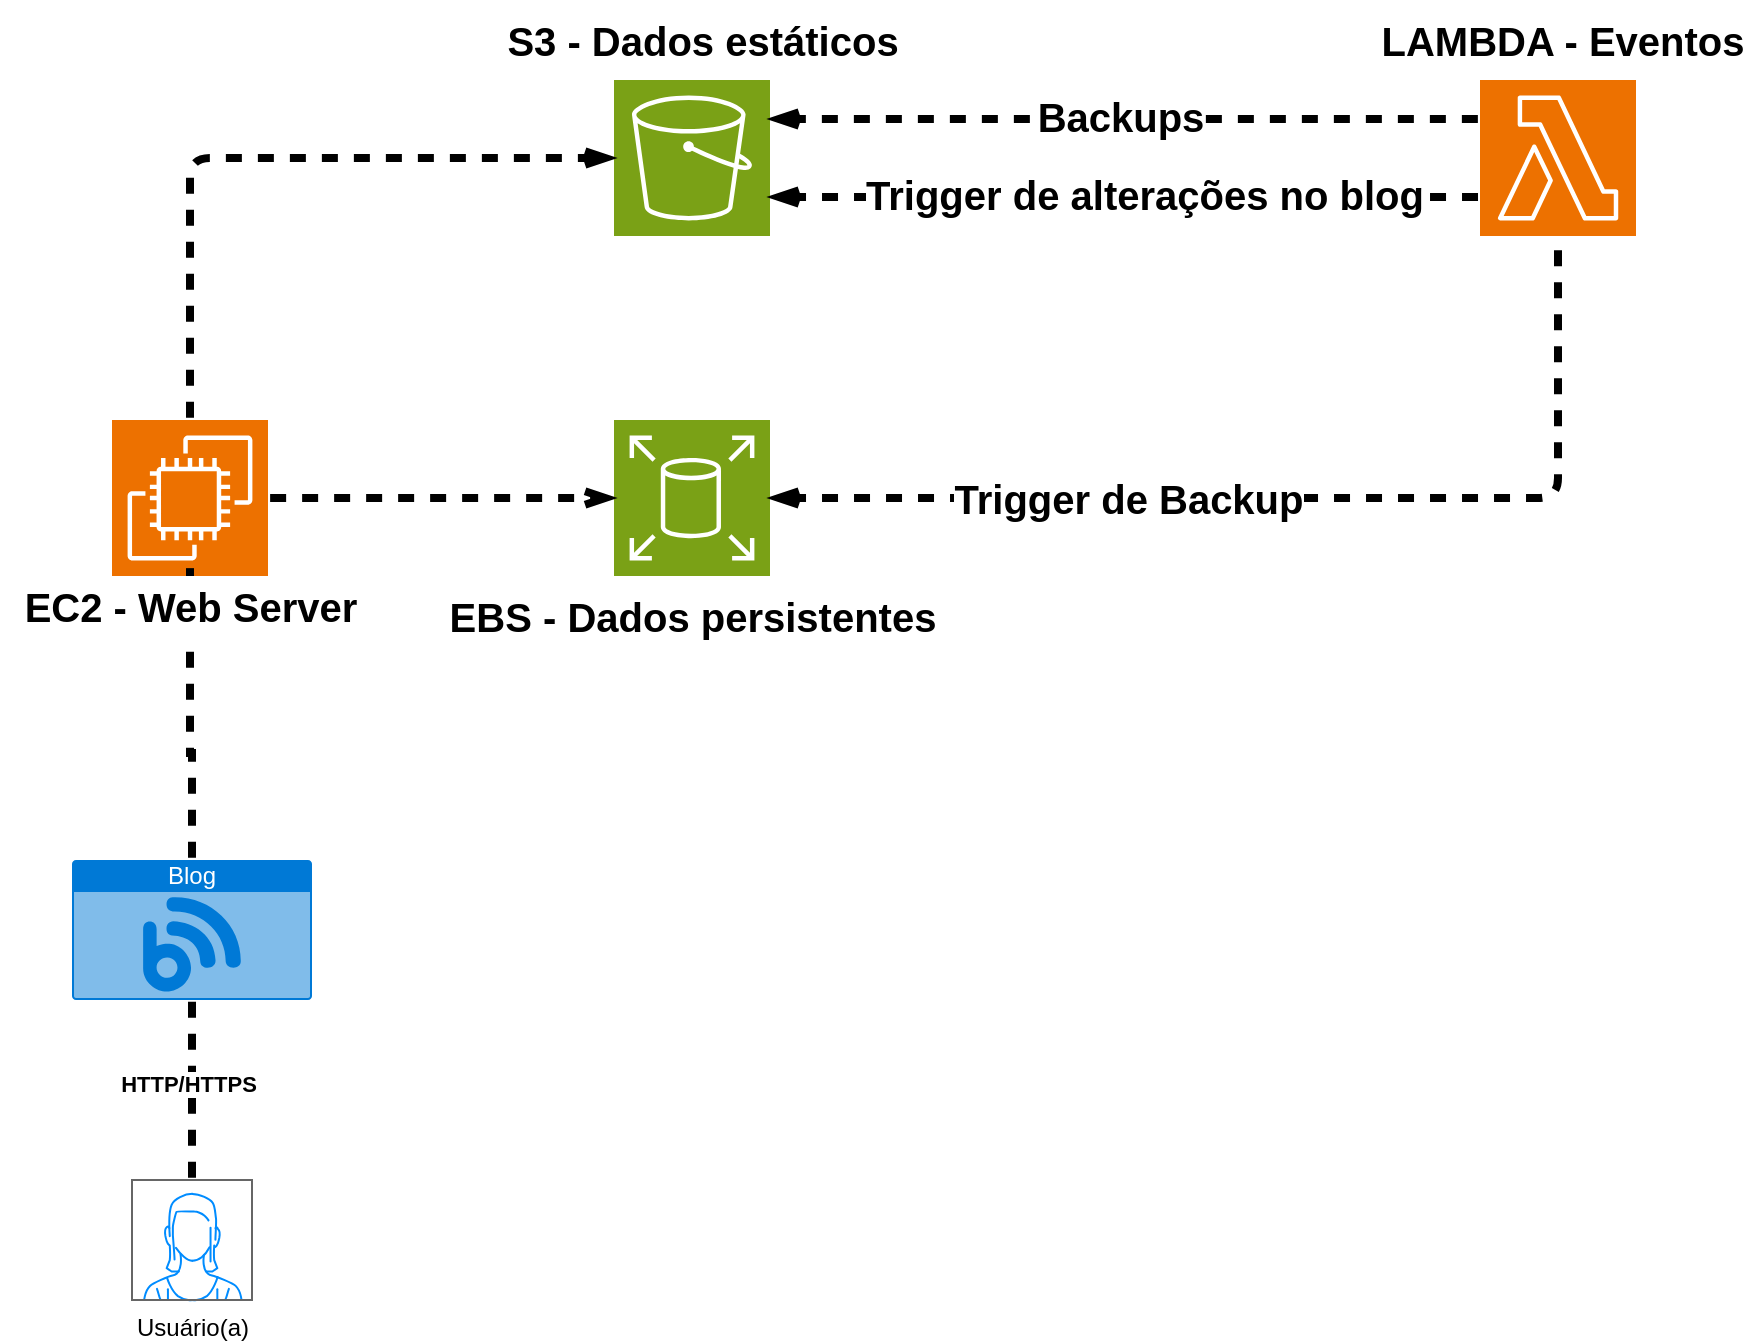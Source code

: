 <mxfile version="28.2.1">
  <diagram name="Página-1" id="0F6xQNTutv8Xp9iDx6KR">
    <mxGraphModel dx="1896" dy="2056" grid="1" gridSize="10" guides="1" tooltips="1" connect="1" arrows="1" fold="1" page="1" pageScale="1" pageWidth="827" pageHeight="1169" math="0" shadow="0">
      <root>
        <mxCell id="0" />
        <mxCell id="1" parent="0" />
        <mxCell id="1yenyyKcMSJqtobYhBz9-1" value="Usuário(a)" style="verticalLabelPosition=bottom;shadow=0;dashed=0;align=center;html=1;verticalAlign=top;strokeWidth=1;shape=mxgraph.mockup.containers.userFemale;strokeColor=#666666;strokeColor2=#008cff;" parent="1" vertex="1">
          <mxGeometry x="246" y="570" width="60" height="60" as="geometry" />
        </mxCell>
        <mxCell id="1yenyyKcMSJqtobYhBz9-3" value="Blog" style="html=1;whiteSpace=wrap;strokeColor=none;fillColor=#0079D6;labelPosition=center;verticalLabelPosition=middle;verticalAlign=top;align=center;fontSize=12;outlineConnect=0;spacingTop=-6;fontColor=#FFFFFF;sketch=0;shape=mxgraph.sitemap.blog;" parent="1" vertex="1">
          <mxGeometry x="216" y="410" width="120" height="70" as="geometry" />
        </mxCell>
        <mxCell id="1yenyyKcMSJqtobYhBz9-4" style="edgeStyle=orthogonalEdgeStyle;rounded=0;orthogonalLoop=1;jettySize=auto;html=1;entryX=0.5;entryY=1;entryDx=0;entryDy=0;entryPerimeter=0;flowAnimation=1;strokeWidth=4;endArrow=none;endFill=0;" parent="1" source="1yenyyKcMSJqtobYhBz9-1" target="1yenyyKcMSJqtobYhBz9-3" edge="1">
          <mxGeometry relative="1" as="geometry" />
        </mxCell>
        <mxCell id="1yenyyKcMSJqtobYhBz9-5" value="HTTP/HTTPS" style="edgeLabel;html=1;align=center;verticalAlign=middle;resizable=0;points=[];fontStyle=1" parent="1yenyyKcMSJqtobYhBz9-4" vertex="1" connectable="0">
          <mxGeometry x="0.162" y="2" relative="1" as="geometry">
            <mxPoint y="4" as="offset" />
          </mxGeometry>
        </mxCell>
        <mxCell id="1yenyyKcMSJqtobYhBz9-6" value="" style="sketch=0;points=[[0,0,0],[0.25,0,0],[0.5,0,0],[0.75,0,0],[1,0,0],[0,1,0],[0.25,1,0],[0.5,1,0],[0.75,1,0],[1,1,0],[0,0.25,0],[0,0.5,0],[0,0.75,0],[1,0.25,0],[1,0.5,0],[1,0.75,0]];outlineConnect=0;fontColor=#232F3E;fillColor=#ED7100;strokeColor=#ffffff;dashed=0;verticalLabelPosition=bottom;verticalAlign=top;align=center;html=1;fontSize=12;fontStyle=0;aspect=fixed;shape=mxgraph.aws4.resourceIcon;resIcon=mxgraph.aws4.ec2;" parent="1" vertex="1">
          <mxGeometry x="236" y="190" width="78" height="78" as="geometry" />
        </mxCell>
        <mxCell id="1yenyyKcMSJqtobYhBz9-7" style="edgeStyle=orthogonalEdgeStyle;rounded=0;orthogonalLoop=1;jettySize=auto;html=1;exitX=0.5;exitY=0;exitDx=0;exitDy=0;exitPerimeter=0;entryX=0.5;entryY=1;entryDx=0;entryDy=0;entryPerimeter=0;strokeWidth=4;flowAnimation=1;endArrow=none;endFill=0;" parent="1" source="1yenyyKcMSJqtobYhBz9-8" target="1yenyyKcMSJqtobYhBz9-6" edge="1">
          <mxGeometry relative="1" as="geometry" />
        </mxCell>
        <mxCell id="1yenyyKcMSJqtobYhBz9-9" value="" style="edgeStyle=orthogonalEdgeStyle;rounded=0;orthogonalLoop=1;jettySize=auto;html=1;exitX=0.5;exitY=0;exitDx=0;exitDy=0;exitPerimeter=0;entryX=0.5;entryY=1;entryDx=0;entryDy=0;entryPerimeter=0;strokeWidth=4;flowAnimation=1;endArrow=none;endFill=0;" parent="1" source="1yenyyKcMSJqtobYhBz9-3" target="1yenyyKcMSJqtobYhBz9-8" edge="1">
          <mxGeometry relative="1" as="geometry">
            <mxPoint x="276" y="410" as="sourcePoint" />
            <mxPoint x="275" y="268" as="targetPoint" />
          </mxGeometry>
        </mxCell>
        <mxCell id="1yenyyKcMSJqtobYhBz9-8" value="EC2 - Web Server" style="text;html=1;align=center;verticalAlign=middle;resizable=0;points=[];autosize=1;strokeColor=none;fillColor=none;fontStyle=1;fontSize=20;" parent="1" vertex="1">
          <mxGeometry x="180" y="263" width="190" height="40" as="geometry" />
        </mxCell>
        <mxCell id="1yenyyKcMSJqtobYhBz9-10" value="" style="sketch=0;points=[[0,0,0],[0.25,0,0],[0.5,0,0],[0.75,0,0],[1,0,0],[0,1,0],[0.25,1,0],[0.5,1,0],[0.75,1,0],[1,1,0],[0,0.25,0],[0,0.5,0],[0,0.75,0],[1,0.25,0],[1,0.5,0],[1,0.75,0]];outlineConnect=0;fontColor=#232F3E;fillColor=#7AA116;strokeColor=#ffffff;dashed=0;verticalLabelPosition=bottom;verticalAlign=top;align=center;html=1;fontSize=12;fontStyle=0;aspect=fixed;shape=mxgraph.aws4.resourceIcon;resIcon=mxgraph.aws4.elastic_block_store;" parent="1" vertex="1">
          <mxGeometry x="487" y="190" width="78" height="78" as="geometry" />
        </mxCell>
        <mxCell id="1yenyyKcMSJqtobYhBz9-11" style="edgeStyle=orthogonalEdgeStyle;rounded=0;orthogonalLoop=1;jettySize=auto;html=1;entryX=0;entryY=0.5;entryDx=0;entryDy=0;entryPerimeter=0;endArrow=openThin;endFill=0;flowAnimation=1;strokeWidth=4;" parent="1" source="1yenyyKcMSJqtobYhBz9-6" target="1yenyyKcMSJqtobYhBz9-10" edge="1">
          <mxGeometry relative="1" as="geometry" />
        </mxCell>
        <mxCell id="1yenyyKcMSJqtobYhBz9-12" value="EBS -&amp;nbsp;&lt;span class=&quot;yKMVIe&quot; aria-level=&quot;1&quot; role=&quot;heading&quot;&gt;Dados persistentes&lt;/span&gt;" style="text;html=1;align=center;verticalAlign=middle;resizable=0;points=[];autosize=1;strokeColor=none;fillColor=none;fontStyle=1;fontSize=20;" parent="1" vertex="1">
          <mxGeometry x="401" y="268" width="250" height="40" as="geometry" />
        </mxCell>
        <mxCell id="1yenyyKcMSJqtobYhBz9-13" value="" style="sketch=0;points=[[0,0,0],[0.25,0,0],[0.5,0,0],[0.75,0,0],[1,0,0],[0,1,0],[0.25,1,0],[0.5,1,0],[0.75,1,0],[1,1,0],[0,0.25,0],[0,0.5,0],[0,0.75,0],[1,0.25,0],[1,0.5,0],[1,0.75,0]];outlineConnect=0;fontColor=#232F3E;fillColor=#7AA116;strokeColor=#ffffff;dashed=0;verticalLabelPosition=bottom;verticalAlign=top;align=center;html=1;fontSize=12;fontStyle=0;aspect=fixed;shape=mxgraph.aws4.resourceIcon;resIcon=mxgraph.aws4.s3;" parent="1" vertex="1">
          <mxGeometry x="487" y="20" width="78" height="78" as="geometry" />
        </mxCell>
        <mxCell id="1yenyyKcMSJqtobYhBz9-16" value="S3 - Dados estáticos" style="text;html=1;align=center;verticalAlign=middle;resizable=0;points=[];autosize=1;strokeColor=none;fillColor=none;fontStyle=1;fontSize=20;" parent="1" vertex="1">
          <mxGeometry x="426" y="-20" width="210" height="40" as="geometry" />
        </mxCell>
        <mxCell id="1yenyyKcMSJqtobYhBz9-17" value="" style="sketch=0;points=[[0,0,0],[0.25,0,0],[0.5,0,0],[0.75,0,0],[1,0,0],[0,1,0],[0.25,1,0],[0.5,1,0],[0.75,1,0],[1,1,0],[0,0.25,0],[0,0.5,0],[0,0.75,0],[1,0.25,0],[1,0.5,0],[1,0.75,0]];outlineConnect=0;fontColor=#232F3E;fillColor=#ED7100;strokeColor=#ffffff;dashed=0;verticalLabelPosition=bottom;verticalAlign=top;align=center;html=1;fontSize=12;fontStyle=0;aspect=fixed;shape=mxgraph.aws4.resourceIcon;resIcon=mxgraph.aws4.lambda;" parent="1" vertex="1">
          <mxGeometry x="920" y="20" width="78" height="78" as="geometry" />
        </mxCell>
        <mxCell id="1yenyyKcMSJqtobYhBz9-19" style="edgeStyle=orthogonalEdgeStyle;rounded=0;orthogonalLoop=1;jettySize=auto;html=1;entryX=0;entryY=0.75;entryDx=0;entryDy=0;entryPerimeter=0;flowAnimation=1;strokeWidth=4;endArrow=none;endFill=0;startArrow=openThin;startFill=0;exitX=1;exitY=0.75;exitDx=0;exitDy=0;exitPerimeter=0;" parent="1" source="1yenyyKcMSJqtobYhBz9-13" target="1yenyyKcMSJqtobYhBz9-17" edge="1">
          <mxGeometry relative="1" as="geometry">
            <Array as="points" />
          </mxGeometry>
        </mxCell>
        <mxCell id="A6aOL2PHQG94T3R8-1sS-9" value="Trigger de alterações no blog" style="edgeLabel;html=1;align=center;verticalAlign=middle;resizable=0;points=[];fontSize=20;fontStyle=1" vertex="1" connectable="0" parent="1yenyyKcMSJqtobYhBz9-19">
          <mxGeometry x="0.054" y="2" relative="1" as="geometry">
            <mxPoint as="offset" />
          </mxGeometry>
        </mxCell>
        <mxCell id="A6aOL2PHQG94T3R8-1sS-1" style="edgeStyle=orthogonalEdgeStyle;rounded=1;orthogonalLoop=1;jettySize=auto;html=1;entryX=0;entryY=0.5;entryDx=0;entryDy=0;entryPerimeter=0;strokeWidth=4;flowAnimation=1;endArrow=openThin;endFill=0;curved=0;" edge="1" parent="1" source="1yenyyKcMSJqtobYhBz9-6" target="1yenyyKcMSJqtobYhBz9-13">
          <mxGeometry relative="1" as="geometry">
            <Array as="points">
              <mxPoint x="275" y="59" />
            </Array>
          </mxGeometry>
        </mxCell>
        <mxCell id="A6aOL2PHQG94T3R8-1sS-3" style="edgeStyle=orthogonalEdgeStyle;rounded=0;orthogonalLoop=1;jettySize=auto;html=1;exitX=0;exitY=0.25;exitDx=0;exitDy=0;exitPerimeter=0;entryX=1;entryY=0.25;entryDx=0;entryDy=0;entryPerimeter=0;flowAnimation=1;strokeWidth=4;endArrow=openThin;endFill=0;" edge="1" parent="1" source="1yenyyKcMSJqtobYhBz9-17" target="1yenyyKcMSJqtobYhBz9-13">
          <mxGeometry relative="1" as="geometry" />
        </mxCell>
        <mxCell id="A6aOL2PHQG94T3R8-1sS-8" value="Backups" style="edgeLabel;html=1;align=center;verticalAlign=middle;resizable=0;points=[];fontStyle=1;fontSize=20;" vertex="1" connectable="0" parent="A6aOL2PHQG94T3R8-1sS-3">
          <mxGeometry x="-0.019" y="-4" relative="1" as="geometry">
            <mxPoint x="-6" y="2" as="offset" />
          </mxGeometry>
        </mxCell>
        <mxCell id="A6aOL2PHQG94T3R8-1sS-5" style="edgeStyle=orthogonalEdgeStyle;rounded=1;orthogonalLoop=1;jettySize=auto;html=1;exitX=1;exitY=0.5;exitDx=0;exitDy=0;exitPerimeter=0;entryX=0.5;entryY=1;entryDx=0;entryDy=0;entryPerimeter=0;flowAnimation=1;startArrow=openThin;startFill=0;endArrow=none;endFill=0;strokeWidth=4;curved=0;" edge="1" parent="1" source="1yenyyKcMSJqtobYhBz9-10" target="1yenyyKcMSJqtobYhBz9-17">
          <mxGeometry relative="1" as="geometry" />
        </mxCell>
        <mxCell id="A6aOL2PHQG94T3R8-1sS-7" value="Trigger de Backup" style="edgeLabel;html=1;align=center;verticalAlign=middle;resizable=0;points=[];fontStyle=1;fontSize=20;" vertex="1" connectable="0" parent="A6aOL2PHQG94T3R8-1sS-5">
          <mxGeometry x="-0.447" y="-1" relative="1" as="geometry">
            <mxPoint x="34" y="-1" as="offset" />
          </mxGeometry>
        </mxCell>
        <mxCell id="A6aOL2PHQG94T3R8-1sS-6" value="LAMBDA - Eventos" style="text;html=1;align=center;verticalAlign=middle;resizable=0;points=[];autosize=1;strokeColor=none;fillColor=none;fontStyle=1;fontSize=20;" vertex="1" parent="1">
          <mxGeometry x="861" y="-20" width="200" height="40" as="geometry" />
        </mxCell>
      </root>
    </mxGraphModel>
  </diagram>
</mxfile>
